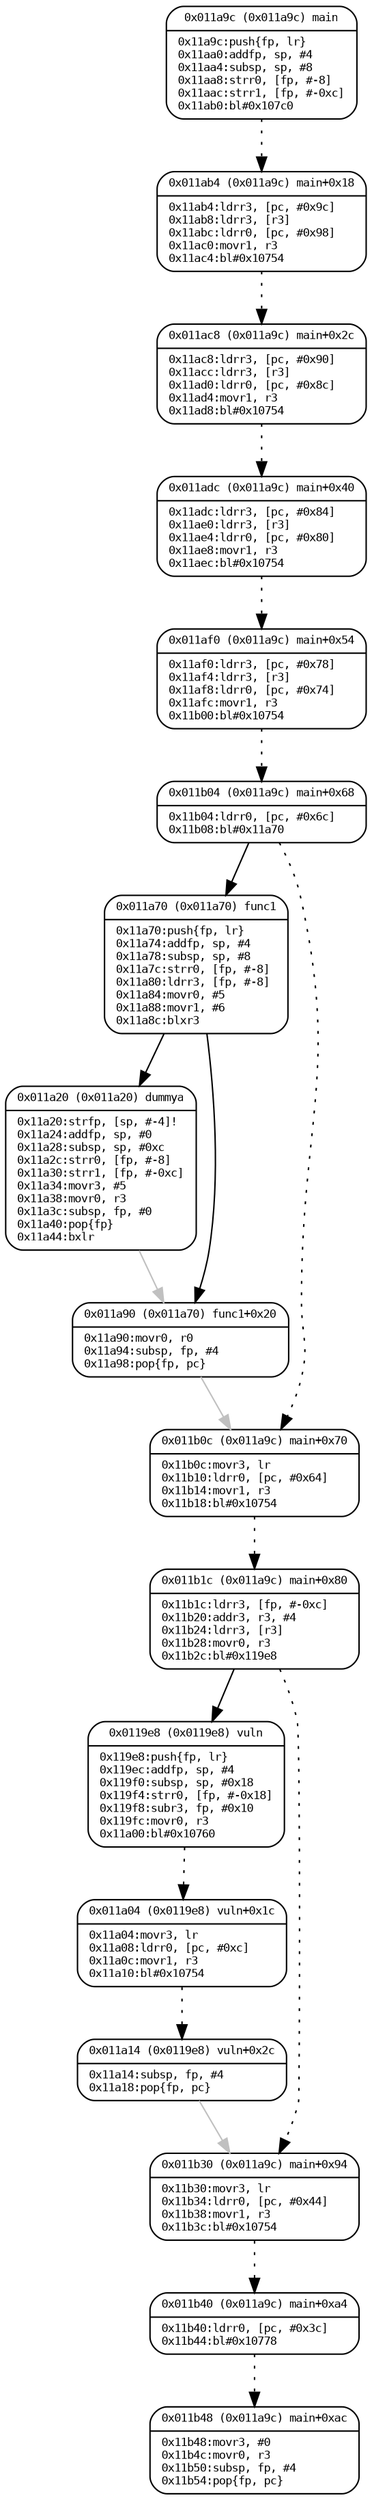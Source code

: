 digraph G {
rankdir=TB;
0 [shape=Mrecord, label="{<f0> 0x0119e8 (0x0119e8) vuln | 0x119e8&#58;	push	&#123;fp, lr&#125;\l0x119ec&#58;	add	fp, sp, &#35;4\l0x119f0&#58;	sub	sp, sp, &#35;0x18\l0x119f4&#58;	str	r0, [fp, &#35;-0x18]\l0x119f8&#58;	sub	r3, fp, &#35;0x10\l0x119fc&#58;	mov	r0, r3\l0x11a00&#58;	bl	&#35;0x10760\l}}", fontsize="8.0", fontname=monospace, penwidth=1];
1 [shape=Mrecord, label="{<f0> 0x011a04 (0x0119e8) vuln+0x1c | 0x11a04&#58;	mov	r3, lr\l0x11a08&#58;	ldr	r0, [pc, &#35;0xc]\l0x11a0c&#58;	mov	r1, r3\l0x11a10&#58;	bl	&#35;0x10754\l}}", fontsize="8.0", fontname=monospace, penwidth=1];
2 [shape=Mrecord, label="{<f0> 0x011a14 (0x0119e8) vuln+0x2c | 0x11a14&#58;	sub	sp, fp, &#35;4\l0x11a18&#58;	pop	&#123;fp, pc&#125;\l}}", fontsize="8.0", fontname=monospace, penwidth=1];
3 [shape=Mrecord, label="{<f0> 0x011a20 (0x011a20) dummya | 0x11a20&#58;	str	fp, [sp, &#35;-4]&#33;\l0x11a24&#58;	add	fp, sp, &#35;0\l0x11a28&#58;	sub	sp, sp, &#35;0xc\l0x11a2c&#58;	str	r0, [fp, &#35;-8]\l0x11a30&#58;	str	r1, [fp, &#35;-0xc]\l0x11a34&#58;	mov	r3, &#35;5\l0x11a38&#58;	mov	r0, r3\l0x11a3c&#58;	sub	sp, fp, &#35;0\l0x11a40&#58;	pop	&#123;fp&#125;\l0x11a44&#58;	bx	lr\l}}", fontsize="8.0", fontname=monospace, penwidth=1];
4 [shape=Mrecord, label="{<f0> 0x011a70 (0x011a70) func1 | 0x11a70&#58;	push	&#123;fp, lr&#125;\l0x11a74&#58;	add	fp, sp, &#35;4\l0x11a78&#58;	sub	sp, sp, &#35;8\l0x11a7c&#58;	str	r0, [fp, &#35;-8]\l0x11a80&#58;	ldr	r3, [fp, &#35;-8]\l0x11a84&#58;	mov	r0, &#35;5\l0x11a88&#58;	mov	r1, &#35;6\l0x11a8c&#58;	blx	r3\l}}", fontsize="8.0", fontname=monospace, penwidth=1];
5 [shape=Mrecord, label="{<f0> 0x011a90 (0x011a70) func1+0x20 | 0x11a90&#58;	mov	r0, r0\l0x11a94&#58;	sub	sp, fp, &#35;4\l0x11a98&#58;	pop	&#123;fp, pc&#125;\l}}", fontsize="8.0", fontname=monospace, penwidth=1];
6 [shape=Mrecord, label="{<f0> 0x011a9c (0x011a9c) main | 0x11a9c&#58;	push	&#123;fp, lr&#125;\l0x11aa0&#58;	add	fp, sp, &#35;4\l0x11aa4&#58;	sub	sp, sp, &#35;8\l0x11aa8&#58;	str	r0, [fp, &#35;-8]\l0x11aac&#58;	str	r1, [fp, &#35;-0xc]\l0x11ab0&#58;	bl	&#35;0x107c0\l}}", fontsize="8.0", fontname=monospace, penwidth=1];
7 [shape=Mrecord, label="{<f0> 0x011ab4 (0x011a9c) main+0x18 | 0x11ab4&#58;	ldr	r3, [pc, &#35;0x9c]\l0x11ab8&#58;	ldr	r3, [r3]\l0x11abc&#58;	ldr	r0, [pc, &#35;0x98]\l0x11ac0&#58;	mov	r1, r3\l0x11ac4&#58;	bl	&#35;0x10754\l}}", fontsize="8.0", fontname=monospace, penwidth=1];
8 [shape=Mrecord, label="{<f0> 0x011ac8 (0x011a9c) main+0x2c | 0x11ac8&#58;	ldr	r3, [pc, &#35;0x90]\l0x11acc&#58;	ldr	r3, [r3]\l0x11ad0&#58;	ldr	r0, [pc, &#35;0x8c]\l0x11ad4&#58;	mov	r1, r3\l0x11ad8&#58;	bl	&#35;0x10754\l}}", fontsize="8.0", fontname=monospace, penwidth=1];
9 [shape=Mrecord, label="{<f0> 0x011adc (0x011a9c) main+0x40 | 0x11adc&#58;	ldr	r3, [pc, &#35;0x84]\l0x11ae0&#58;	ldr	r3, [r3]\l0x11ae4&#58;	ldr	r0, [pc, &#35;0x80]\l0x11ae8&#58;	mov	r1, r3\l0x11aec&#58;	bl	&#35;0x10754\l}}", fontsize="8.0", fontname=monospace, penwidth=1];
10 [shape=Mrecord, label="{<f0> 0x011af0 (0x011a9c) main+0x54 | 0x11af0&#58;	ldr	r3, [pc, &#35;0x78]\l0x11af4&#58;	ldr	r3, [r3]\l0x11af8&#58;	ldr	r0, [pc, &#35;0x74]\l0x11afc&#58;	mov	r1, r3\l0x11b00&#58;	bl	&#35;0x10754\l}}", fontsize="8.0", fontname=monospace, penwidth=1];
11 [shape=Mrecord, label="{<f0> 0x011b04 (0x011a9c) main+0x68 | 0x11b04&#58;	ldr	r0, [pc, &#35;0x6c]\l0x11b08&#58;	bl	&#35;0x11a70\l}}", fontsize="8.0", fontname=monospace, penwidth=1];
12 [shape=Mrecord, label="{<f0> 0x011b0c (0x011a9c) main+0x70 | 0x11b0c&#58;	mov	r3, lr\l0x11b10&#58;	ldr	r0, [pc, &#35;0x64]\l0x11b14&#58;	mov	r1, r3\l0x11b18&#58;	bl	&#35;0x10754\l}}", fontsize="8.0", fontname=monospace, penwidth=1];
13 [shape=Mrecord, label="{<f0> 0x011b1c (0x011a9c) main+0x80 | 0x11b1c&#58;	ldr	r3, [fp, &#35;-0xc]\l0x11b20&#58;	add	r3, r3, &#35;4\l0x11b24&#58;	ldr	r3, [r3]\l0x11b28&#58;	mov	r0, r3\l0x11b2c&#58;	bl	&#35;0x119e8\l}}", fontsize="8.0", fontname=monospace, penwidth=1];
14 [shape=Mrecord, label="{<f0> 0x011b30 (0x011a9c) main+0x94 | 0x11b30&#58;	mov	r3, lr\l0x11b34&#58;	ldr	r0, [pc, &#35;0x44]\l0x11b38&#58;	mov	r1, r3\l0x11b3c&#58;	bl	&#35;0x10754\l}}", fontsize="8.0", fontname=monospace, penwidth=1];
15 [shape=Mrecord, label="{<f0> 0x011b40 (0x011a9c) main+0xa4 | 0x11b40&#58;	ldr	r0, [pc, &#35;0x3c]\l0x11b44&#58;	bl	&#35;0x10778\l}}", fontsize="8.0", fontname=monospace, penwidth=1];
16 [shape=Mrecord, label="{<f0> 0x011b48 (0x011a9c) main+0xac | 0x11b48&#58;	mov	r3, &#35;0\l0x11b4c&#58;	mov	r0, r3\l0x11b50&#58;	sub	sp, fp, &#35;4\l0x11b54&#58;	pop	&#123;fp, pc&#125;\l}}", fontsize="8.0", fontname=monospace, penwidth=1];
9 -> 10  [color=black, fontname=monospace, fontsize="8.0", style=dotted, penwidth=1];
4 -> 3  [color=black, fontname=monospace, fontsize="8.0", style=solid, penwidth=1];
4 -> 5  [color=black, fontname=monospace, fontsize="8.0", style=solid, penwidth=1];
2 -> 14  [color=grey, fontname=monospace, fontsize="8.0", style=solid, penwidth=1];
10 -> 11  [color=black, fontname=monospace, fontsize="8.0", style=dotted, penwidth=1];
0 -> 1  [color=black, fontname=monospace, fontsize="8.0", style=dotted, penwidth=1];
7 -> 8  [color=black, fontname=monospace, fontsize="8.0", style=dotted, penwidth=1];
15 -> 16  [color=black, fontname=monospace, fontsize="8.0", style=dotted, penwidth=1];
6 -> 7  [color=black, fontname=monospace, fontsize="8.0", style=dotted, penwidth=1];
11 -> 12  [color=black, fontname=monospace, fontsize="8.0", style=dotted, penwidth=1];
11 -> 4  [color=black, fontname=monospace, fontsize="8.0", style=solid, penwidth=1];
13 -> 14  [color=black, fontname=monospace, fontsize="8.0", style=dotted, penwidth=1];
13 -> 0  [color=black, fontname=monospace, fontsize="8.0", style=solid, penwidth=1];
8 -> 9  [color=black, fontname=monospace, fontsize="8.0", style=dotted, penwidth=1];
3 -> 5  [color=grey, fontname=monospace, fontsize="8.0", style=solid, penwidth=1];
14 -> 15  [color=black, fontname=monospace, fontsize="8.0", style=dotted, penwidth=1];
1 -> 2  [color=black, fontname=monospace, fontsize="8.0", style=dotted, penwidth=1];
5 -> 12  [color=grey, fontname=monospace, fontsize="8.0", style=solid, penwidth=1];
12 -> 13  [color=black, fontname=monospace, fontsize="8.0", style=dotted, penwidth=1];
}
